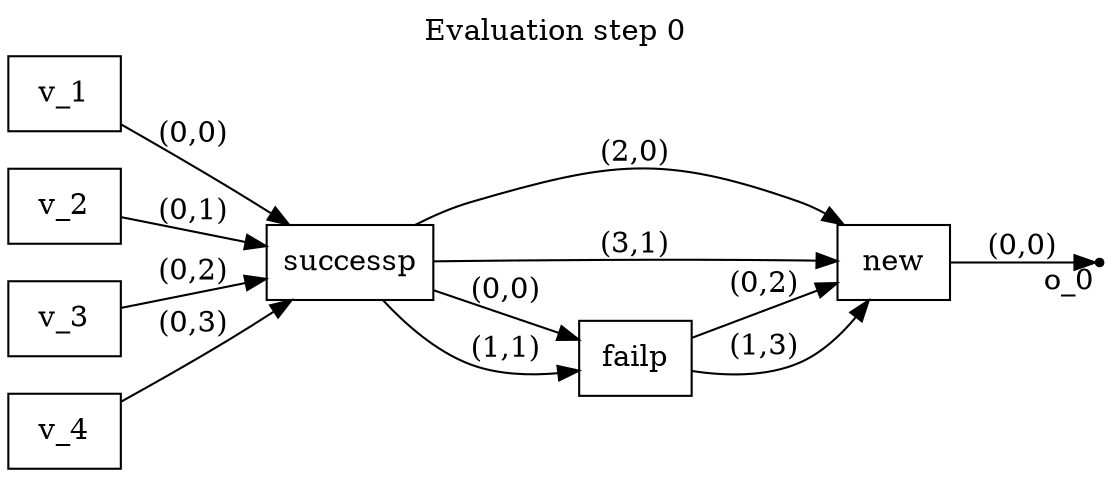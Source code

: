 digraph G {
graph[label="Evaluation step 0",labelloc=top,labeljust=c];
rankdir=LR;
{ rank=same; }
{ rank=same; 12;}
0[label="new", shape="box"];
1[label="v_1", shape="box"];
2[label="v_2", shape="box"];
3[label="v_3", shape="box"];
4[label="v_4", shape="box"];
5[label="successp", shape="box"];
6[label="failp", shape="box"];
12[xlabel="o_0", shape="point"];
1->5 [label="(0,0)"];
2->5 [label="(0,1)"];
3->5 [label="(0,2)"];
4->5 [label="(0,3)"];
5->6 [label="(0,0)"];
5->6 [label="(1,1)"];
5->0 [label="(2,0)"];
5->0 [label="(3,1)"];
6->0 [label="(0,2)"];
6->0 [label="(1,3)"];
0->12 [label="(0,0)"];
}
